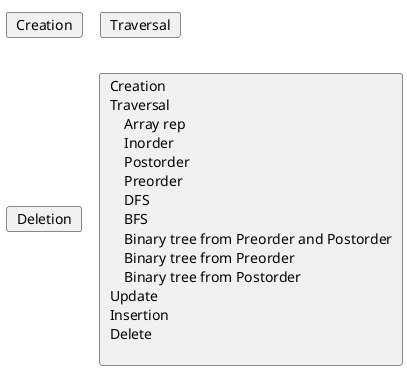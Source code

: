 @startuml

!pragma layout smetana
allow_mixing

top to bottom direction

Card Creation [
    Creation
]

Card Traversal [
    Traversal
]

Card Deletion [
    Deletion
]

Card Operations [
    Creation
    Traversal
        Array rep
        Inorder
        Postorder
        Preorder
        DFS
        BFS
        Binary tree from Preorder and Postorder
        Binary tree from Preorder
        Binary tree from Postorder
    Update
    Insertion
    Delete

]

@enduml


